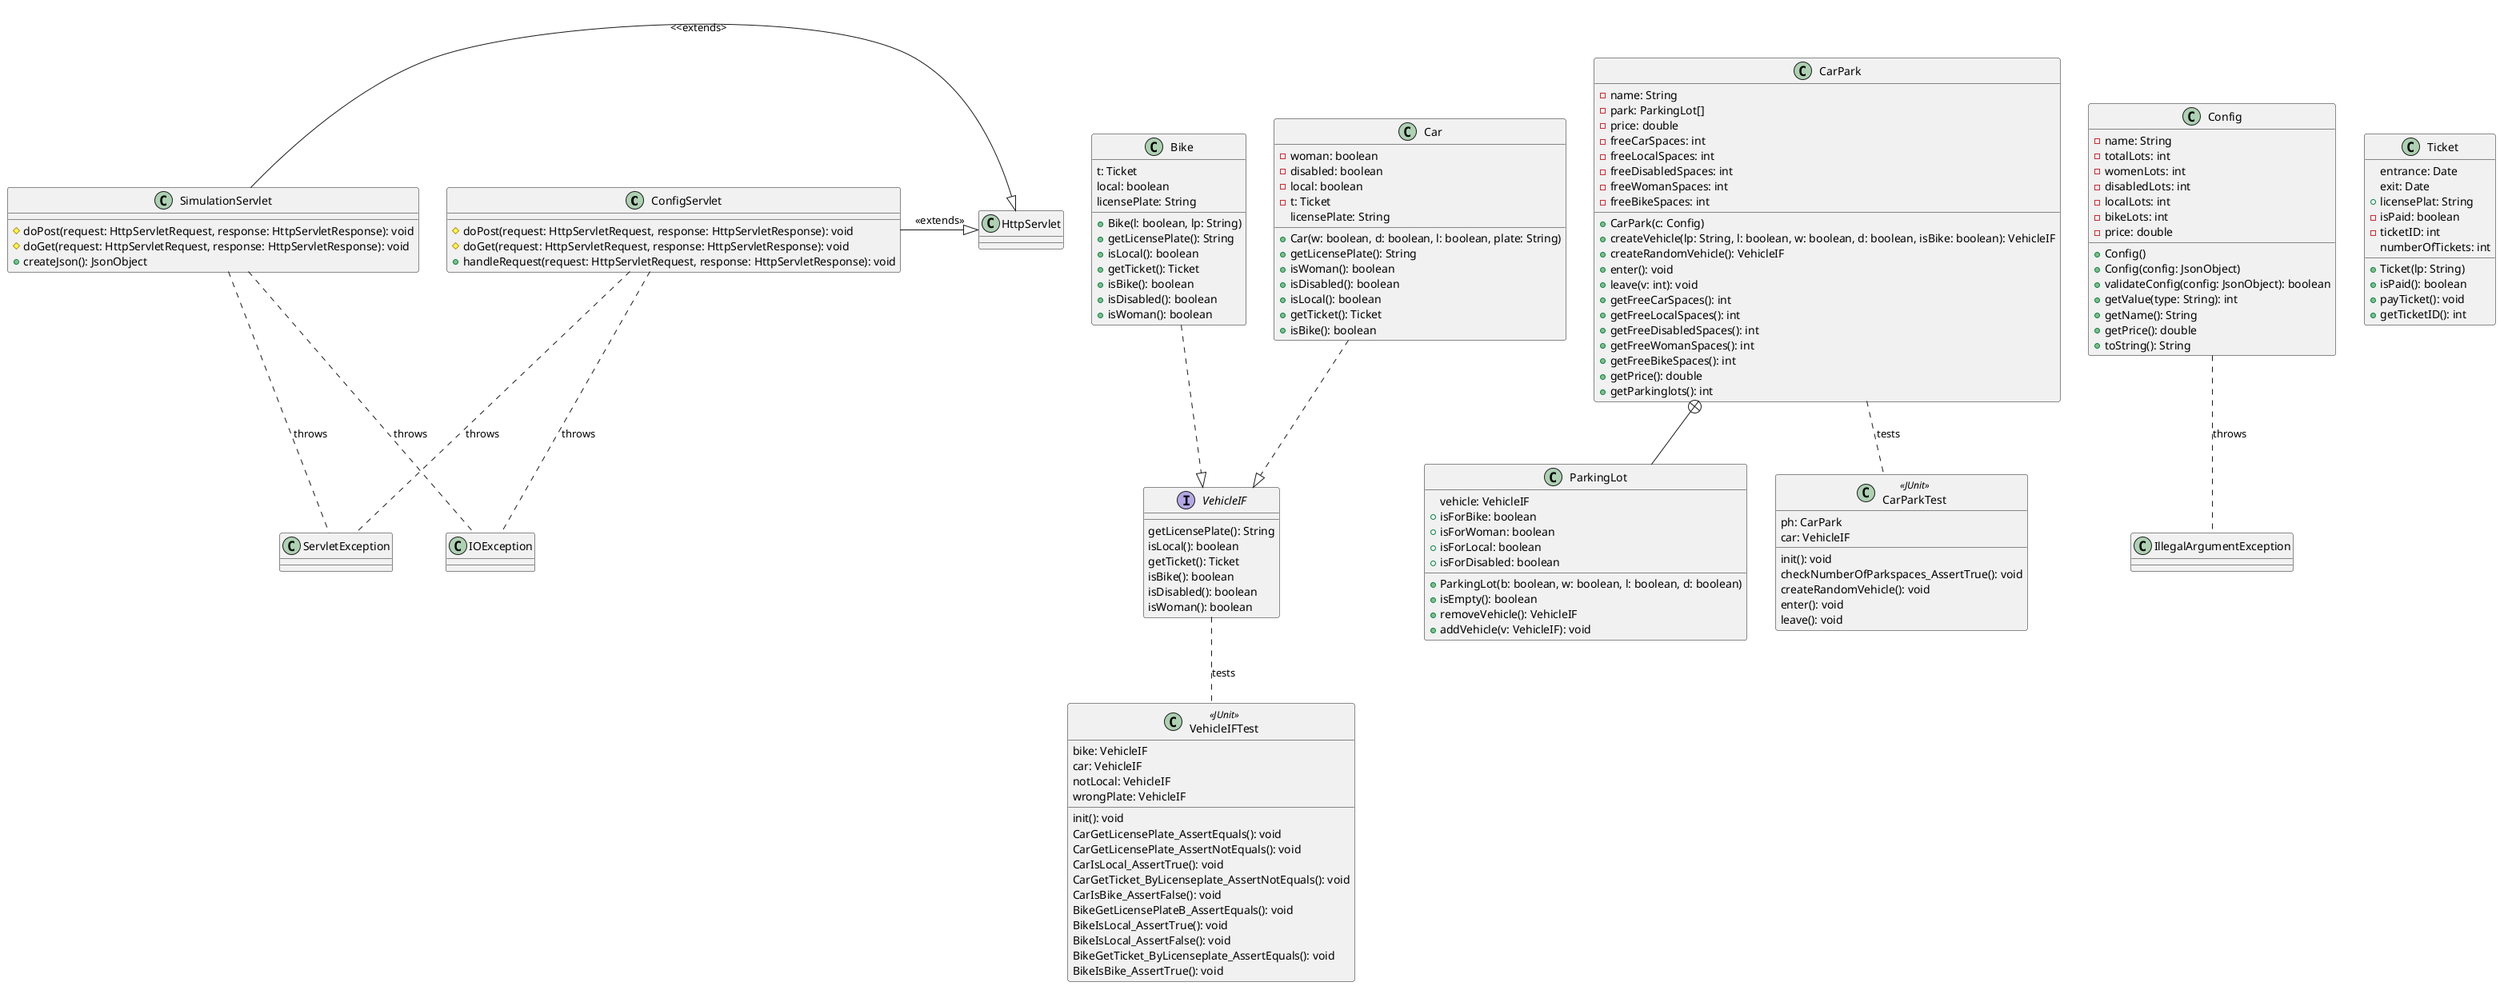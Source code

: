 /**
*Author: Joshua Bäuml
*/

@startuml

class ConfigServlet{
    #doPost(request: HttpServletRequest, response: HttpServletResponse): void
    #doGet(request: HttpServletRequest, response: HttpServletResponse): void
    +handleRequest(request: HttpServletRequest, response: HttpServletResponse): void
}

class SimulationServlet{
    #doPost(request: HttpServletRequest, response: HttpServletResponse): void
    #doGet(request: HttpServletRequest, response: HttpServletResponse): void
    +createJson(): JsonObject

}

interface VehicleIF{
    getLicensePlate(): String
    isLocal(): boolean
    getTicket(): Ticket
    isBike(): boolean
    isDisabled(): boolean
    isWoman(): boolean
}

class Bike{

    t: Ticket
    local: boolean
    licensePlate: String

    +Bike(l: boolean, lp: String)
    +getLicensePlate(): String
    +isLocal(): boolean
    +getTicket(): Ticket
    +isBike(): boolean
    +isDisabled(): boolean
    +isWoman(): boolean
}


class Car{
    -woman: boolean
    -disabled: boolean
    -local: boolean
    -t: Ticket
    licensePlate: String

    +Car(w: boolean, d: boolean, l: boolean, plate: String)
    +getLicensePlate(): String
    +isWoman(): boolean
    +isDisabled(): boolean
    +isLocal(): boolean
    +getTicket(): Ticket
    +isBike(): boolean
}

class CarPark{
    -name: String
    -park: ParkingLot[]
    -price: double
    -freeCarSpaces: int
    -freeLocalSpaces: int
    -freeDisabledSpaces: int
    -freeWomanSpaces: int
    -freeBikeSpaces: int

    +CarPark(c: Config)
    +createVehicle(lp: String, l: boolean, w: boolean, d: boolean, isBike: boolean): VehicleIF
    +createRandomVehicle(): VehicleIF
    +enter(): void
    +leave(v: int): void
    +getFreeCarSpaces(): int
    +getFreeLocalSpaces(): int
    +getFreeDisabledSpaces(): int
    +getFreeWomanSpaces(): int
    +getFreeBikeSpaces(): int
    +getPrice(): double
    +getParkinglots(): int

}

class ParkingLot{
    vehicle: VehicleIF
    +isForBike: boolean
    +isForWoman: boolean
    +isForLocal: boolean
    +isForDisabled: boolean

    +ParkingLot(b: boolean, w: boolean, l: boolean, d: boolean)
    +isEmpty(): boolean
    +removeVehicle(): VehicleIF
    +addVehicle(v: VehicleIF): void

}


class Config{
    -name: String
    -totalLots: int
    -womenLots: int
    -disabledLots: int
    -localLots: int
    -bikeLots: int
    -price: double

    +Config()
    +Config(config: JsonObject)
    +validateConfig(config: JsonObject): boolean
    +getValue(type: String): int
    +getName(): String
    +getPrice(): double
    +toString(): String
}

class Ticket{
    entrance: Date
    exit: Date
    +licensePlat: String
    -isPaid: boolean
    -ticketID: int
    numberOfTickets: int

    +Ticket(lp: String)
    +isPaid(): boolean
    +payTicket(): void
    +getTicketID(): int

}

class CarParkTest <<JUnit>>{
    ph: CarPark
    car: VehicleIF

    init(): void
    checkNumberOfParkspaces_AssertTrue(): void
    createRandomVehicle(): void
    enter(): void
    leave(): void


}

class VehicleIFTest <<JUnit>>{
    bike: VehicleIF
    car: VehicleIF
    notLocal: VehicleIF
    wrongPlate: VehicleIF

    init(): void
    CarGetLicensePlate_AssertEquals(): void
    CarGetLicensePlate_AssertNotEquals(): void
    CarIsLocal_AssertTrue(): void
    CarGetTicket_ByLicenseplate_AssertNotEquals(): void
    CarIsBike_AssertFalse(): void
    BikeGetLicensePlateB_AssertEquals(): void
    BikeIsLocal_AssertTrue(): void
    BikeIsLocal_AssertFalse(): void
    BikeGetTicket_ByLicenseplate_AssertEquals(): void
    BikeIsBike_AssertTrue(): void
}

class ServletException
class IOException
class IllegalArgumentException
class HttpServlet

ConfigServlet .. ServletException : throws
ConfigServlet .. IOException : throws
ConfigServlet -|> HttpServlet : <<extends>>

SimulationServlet .. ServletException: throws
SimulationServlet .. IOException: throws
SimulationServlet -|> HttpServlet: <<extends>

Config .. IllegalArgumentException: throws

Bike ..|> VehicleIF
Car ..|> VehicleIF

CarPark +-- ParkingLot

VehicleIF .. VehicleIFTest: tests
CarPark .. CarParkTest: tests


@enduml